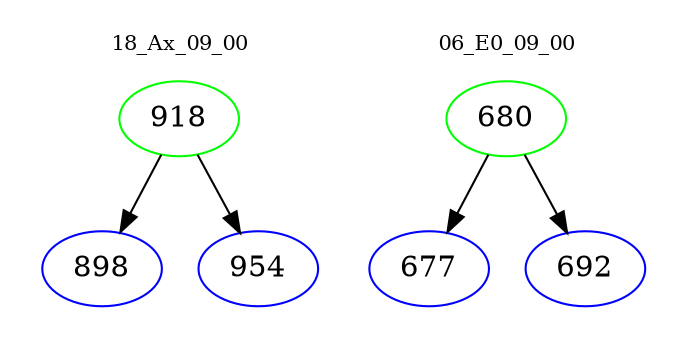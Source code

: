digraph{
subgraph cluster_0 {
color = white
label = "18_Ax_09_00";
fontsize=10;
T0_918 [label="918", color="green"]
T0_918 -> T0_898 [color="black"]
T0_898 [label="898", color="blue"]
T0_918 -> T0_954 [color="black"]
T0_954 [label="954", color="blue"]
}
subgraph cluster_1 {
color = white
label = "06_E0_09_00";
fontsize=10;
T1_680 [label="680", color="green"]
T1_680 -> T1_677 [color="black"]
T1_677 [label="677", color="blue"]
T1_680 -> T1_692 [color="black"]
T1_692 [label="692", color="blue"]
}
}
